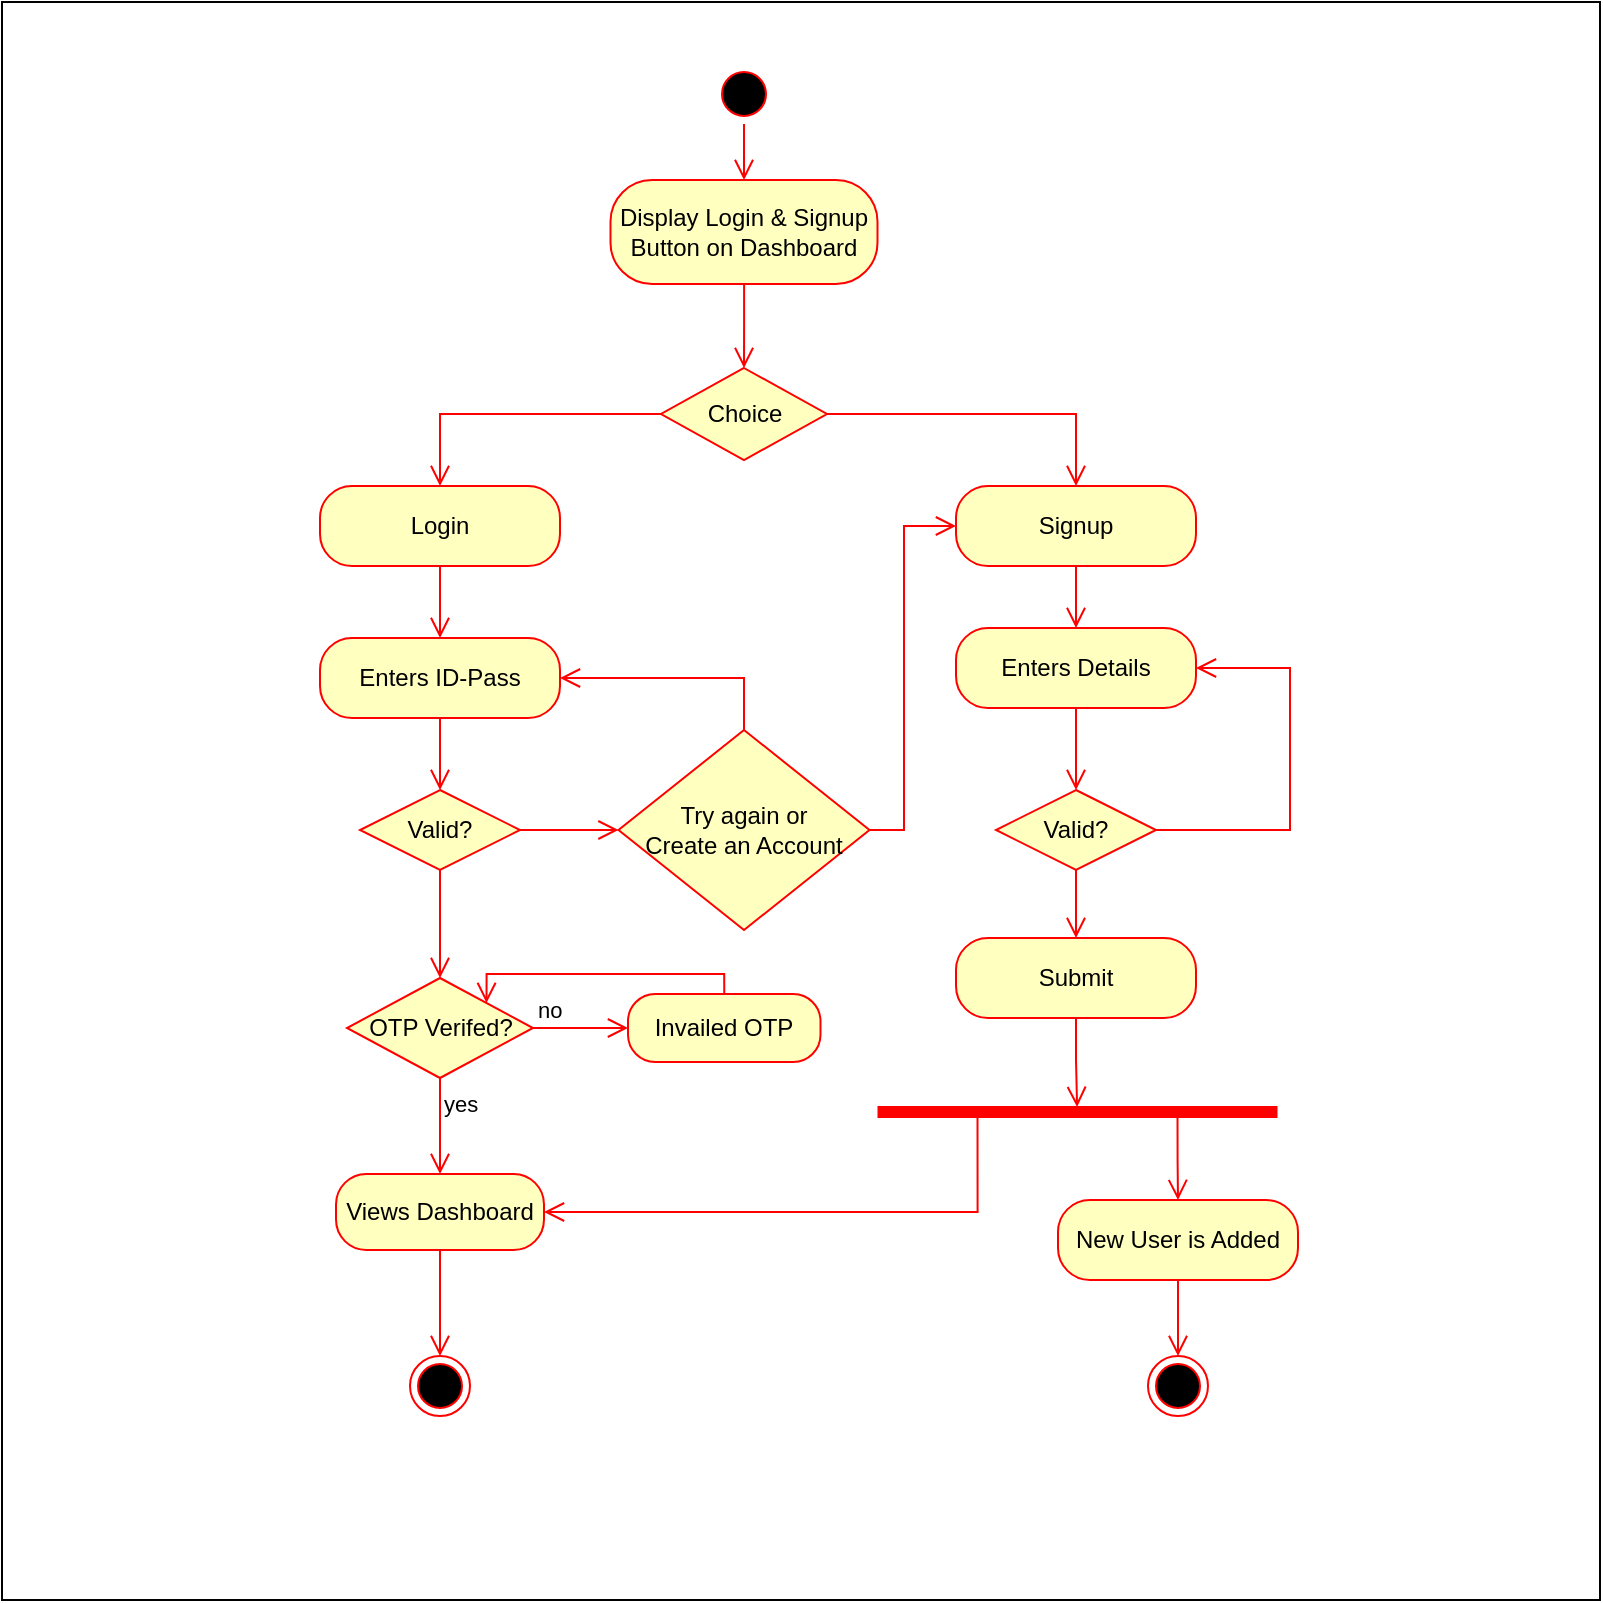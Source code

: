 <mxfile version="23.0.2" type="device">
  <diagram name="Page-1" id="rZ3fB_Lj-nCoUW7DsIBk">
    <mxGraphModel dx="3390" dy="1115" grid="0" gridSize="10" guides="1" tooltips="1" connect="1" arrows="1" fold="1" page="0" pageScale="1" pageWidth="827" pageHeight="1169" background="none" math="0" shadow="0">
      <root>
        <mxCell id="0" />
        <mxCell id="1" parent="0" />
        <mxCell id="ZLXSIqqdMGegG49gdqzn-32" value="" style="whiteSpace=wrap;html=1;aspect=fixed;fillColor=default;" parent="1" vertex="1">
          <mxGeometry x="-511" y="432" width="799" height="799" as="geometry" />
        </mxCell>
        <mxCell id="Xz81KR9OjZhJuZ7cvo-U-1" value="Login" style="rounded=1;whiteSpace=wrap;html=1;arcSize=40;fontColor=#000000;fillColor=#ffffc0;strokeColor=#ff0000;" parent="1" vertex="1">
          <mxGeometry x="-352" y="674" width="120" height="40" as="geometry" />
        </mxCell>
        <mxCell id="Xz81KR9OjZhJuZ7cvo-U-2" value="Enters ID-Pass" style="rounded=1;whiteSpace=wrap;html=1;arcSize=40;fontColor=#000000;fillColor=#ffffc0;strokeColor=#ff0000;" parent="1" vertex="1">
          <mxGeometry x="-352" y="750" width="120" height="40" as="geometry" />
        </mxCell>
        <mxCell id="Xz81KR9OjZhJuZ7cvo-U-3" value="" style="edgeStyle=orthogonalEdgeStyle;html=1;verticalAlign=bottom;endArrow=open;endSize=8;strokeColor=#ff0000;rounded=0;exitX=0.5;exitY=1;exitDx=0;exitDy=0;entryX=0.5;entryY=0;entryDx=0;entryDy=0;" parent="1" source="Xz81KR9OjZhJuZ7cvo-U-1" target="Xz81KR9OjZhJuZ7cvo-U-2" edge="1">
          <mxGeometry relative="1" as="geometry">
            <mxPoint x="-355" y="810" as="targetPoint" />
            <mxPoint x="-355" y="764" as="sourcePoint" />
          </mxGeometry>
        </mxCell>
        <mxCell id="Xz81KR9OjZhJuZ7cvo-U-4" value="Views Dashboard" style="rounded=1;whiteSpace=wrap;html=1;arcSize=40;fontColor=#000000;fillColor=#ffffc0;strokeColor=#ff0000;" parent="1" vertex="1">
          <mxGeometry x="-344" y="1018" width="104" height="38" as="geometry" />
        </mxCell>
        <mxCell id="Xz81KR9OjZhJuZ7cvo-U-7" value="Enters Details" style="rounded=1;whiteSpace=wrap;html=1;arcSize=40;fontColor=#000000;fillColor=#ffffc0;strokeColor=#ff0000;" parent="1" vertex="1">
          <mxGeometry x="-34" y="745" width="120" height="40" as="geometry" />
        </mxCell>
        <mxCell id="Xz81KR9OjZhJuZ7cvo-U-8" value="" style="ellipse;html=1;shape=startState;fillColor=#000000;strokeColor=#ff0000;" parent="1" vertex="1">
          <mxGeometry x="-155" y="463" width="30" height="30" as="geometry" />
        </mxCell>
        <mxCell id="Xz81KR9OjZhJuZ7cvo-U-9" value="" style="edgeStyle=orthogonalEdgeStyle;html=1;verticalAlign=bottom;endArrow=open;endSize=8;strokeColor=#ff0000;rounded=0;entryX=0.5;entryY=0;entryDx=0;entryDy=0;" parent="1" source="Xz81KR9OjZhJuZ7cvo-U-8" target="Xz81KR9OjZhJuZ7cvo-U-10" edge="1">
          <mxGeometry relative="1" as="geometry">
            <mxPoint x="-203" y="528" as="targetPoint" />
          </mxGeometry>
        </mxCell>
        <mxCell id="Xz81KR9OjZhJuZ7cvo-U-10" value="Display Login &amp;amp; Signup Button on Dashboard" style="rounded=1;whiteSpace=wrap;html=1;arcSize=40;fontColor=#000000;fillColor=#ffffc0;strokeColor=#ff0000;" parent="1" vertex="1">
          <mxGeometry x="-206.75" y="521" width="133.5" height="52" as="geometry" />
        </mxCell>
        <mxCell id="Xz81KR9OjZhJuZ7cvo-U-11" value="Valid?" style="rhombus;whiteSpace=wrap;html=1;fontColor=#000000;fillColor=#ffffc0;strokeColor=#ff0000;" parent="1" vertex="1">
          <mxGeometry x="-332" y="826" width="80" height="40" as="geometry" />
        </mxCell>
        <mxCell id="Xz81KR9OjZhJuZ7cvo-U-13" value="Signup" style="rounded=1;whiteSpace=wrap;html=1;arcSize=40;fontColor=#000000;fillColor=#ffffc0;strokeColor=#ff0000;" parent="1" vertex="1">
          <mxGeometry x="-34" y="674" width="120" height="40" as="geometry" />
        </mxCell>
        <mxCell id="Xz81KR9OjZhJuZ7cvo-U-14" value="Try again or &lt;br&gt;Create an Account" style="rhombus;whiteSpace=wrap;html=1;fontColor=#000000;fillColor=#ffffc0;strokeColor=#ff0000;" parent="1" vertex="1">
          <mxGeometry x="-202.75" y="796" width="125.5" height="100" as="geometry" />
        </mxCell>
        <mxCell id="Xz81KR9OjZhJuZ7cvo-U-16" value="New User is Added" style="rounded=1;whiteSpace=wrap;html=1;arcSize=40;fontColor=#000000;fillColor=#ffffc0;strokeColor=#ff0000;" parent="1" vertex="1">
          <mxGeometry x="17" y="1031" width="120" height="40" as="geometry" />
        </mxCell>
        <mxCell id="Xz81KR9OjZhJuZ7cvo-U-19" value="" style="ellipse;html=1;shape=endState;fillColor=#000000;strokeColor=#ff0000;" parent="1" vertex="1">
          <mxGeometry x="-307" y="1109" width="30" height="30" as="geometry" />
        </mxCell>
        <mxCell id="Xz81KR9OjZhJuZ7cvo-U-23" value="" style="edgeStyle=orthogonalEdgeStyle;html=1;verticalAlign=bottom;endArrow=open;endSize=8;strokeColor=#ff0000;rounded=0;entryX=0.5;entryY=0;entryDx=0;entryDy=0;" parent="1" source="Xz81KR9OjZhJuZ7cvo-U-10" target="vo6r0UOSp1VTLgmbMCyS-1" edge="1">
          <mxGeometry relative="1" as="geometry">
            <mxPoint x="-331" y="546" as="targetPoint" />
          </mxGeometry>
        </mxCell>
        <mxCell id="vo6r0UOSp1VTLgmbMCyS-1" value="Choice" style="rhombus;whiteSpace=wrap;html=1;fontColor=#000000;fillColor=#ffffc0;strokeColor=#ff0000;" parent="1" vertex="1">
          <mxGeometry x="-181.5" y="615" width="83" height="46" as="geometry" />
        </mxCell>
        <mxCell id="vo6r0UOSp1VTLgmbMCyS-2" value="" style="edgeStyle=orthogonalEdgeStyle;html=1;verticalAlign=bottom;endArrow=open;endSize=8;strokeColor=#ff0000;rounded=0;entryX=0.5;entryY=0;entryDx=0;entryDy=0;exitX=1;exitY=0.5;exitDx=0;exitDy=0;" parent="1" source="vo6r0UOSp1VTLgmbMCyS-1" target="Xz81KR9OjZhJuZ7cvo-U-13" edge="1">
          <mxGeometry relative="1" as="geometry">
            <mxPoint x="-130" y="625" as="targetPoint" />
            <mxPoint x="-130" y="576" as="sourcePoint" />
          </mxGeometry>
        </mxCell>
        <mxCell id="ZLXSIqqdMGegG49gdqzn-1" value="" style="edgeStyle=orthogonalEdgeStyle;html=1;verticalAlign=bottom;endArrow=open;endSize=8;strokeColor=#ff0000;rounded=0;entryX=0.5;entryY=0;entryDx=0;entryDy=0;exitX=0;exitY=0.5;exitDx=0;exitDy=0;" parent="1" source="vo6r0UOSp1VTLgmbMCyS-1" target="Xz81KR9OjZhJuZ7cvo-U-1" edge="1">
          <mxGeometry relative="1" as="geometry">
            <mxPoint x="-1" y="648" as="targetPoint" />
            <mxPoint x="-88" y="648" as="sourcePoint" />
          </mxGeometry>
        </mxCell>
        <mxCell id="ZLXSIqqdMGegG49gdqzn-2" value="" style="edgeStyle=orthogonalEdgeStyle;html=1;verticalAlign=bottom;endArrow=open;endSize=8;strokeColor=#ff0000;rounded=0;exitX=0.5;exitY=1;exitDx=0;exitDy=0;entryX=0.5;entryY=0;entryDx=0;entryDy=0;" parent="1" source="Xz81KR9OjZhJuZ7cvo-U-2" target="Xz81KR9OjZhJuZ7cvo-U-11" edge="1">
          <mxGeometry relative="1" as="geometry">
            <mxPoint x="-355" y="705" as="targetPoint" />
            <mxPoint x="-355" y="668" as="sourcePoint" />
          </mxGeometry>
        </mxCell>
        <mxCell id="ZLXSIqqdMGegG49gdqzn-3" value="" style="edgeStyle=orthogonalEdgeStyle;html=1;verticalAlign=bottom;endArrow=open;endSize=8;strokeColor=#ff0000;rounded=0;entryX=0;entryY=0.5;entryDx=0;entryDy=0;exitX=1;exitY=0.5;exitDx=0;exitDy=0;" parent="1" source="Xz81KR9OjZhJuZ7cvo-U-11" target="Xz81KR9OjZhJuZ7cvo-U-14" edge="1">
          <mxGeometry relative="1" as="geometry">
            <mxPoint x="-224" y="846" as="targetPoint" />
            <mxPoint x="-153" y="865" as="sourcePoint" />
          </mxGeometry>
        </mxCell>
        <mxCell id="ZLXSIqqdMGegG49gdqzn-4" value="" style="edgeStyle=orthogonalEdgeStyle;html=1;verticalAlign=bottom;endArrow=open;endSize=8;strokeColor=#ff0000;rounded=0;exitX=0.5;exitY=1;exitDx=0;exitDy=0;entryX=0.5;entryY=0;entryDx=0;entryDy=0;" parent="1" source="Xz81KR9OjZhJuZ7cvo-U-11" target="VAmNz21L5mMga8rhSbjg-10" edge="1">
          <mxGeometry relative="1" as="geometry">
            <mxPoint x="-292" y="907.5" as="targetPoint" />
            <mxPoint x="-282" y="800" as="sourcePoint" />
          </mxGeometry>
        </mxCell>
        <mxCell id="ZLXSIqqdMGegG49gdqzn-5" value="" style="edgeStyle=orthogonalEdgeStyle;html=1;verticalAlign=bottom;endArrow=open;endSize=8;strokeColor=#ff0000;rounded=0;exitX=0.5;exitY=1;exitDx=0;exitDy=0;entryX=0.5;entryY=0;entryDx=0;entryDy=0;" parent="1" source="Xz81KR9OjZhJuZ7cvo-U-4" target="Xz81KR9OjZhJuZ7cvo-U-19" edge="1">
          <mxGeometry relative="1" as="geometry">
            <mxPoint x="-282" y="1024" as="targetPoint" />
            <mxPoint x="-282" y="994" as="sourcePoint" />
          </mxGeometry>
        </mxCell>
        <mxCell id="ZLXSIqqdMGegG49gdqzn-17" value="Submit" style="rounded=1;whiteSpace=wrap;html=1;arcSize=40;fontColor=#000000;fillColor=#ffffc0;strokeColor=#ff0000;" parent="1" vertex="1">
          <mxGeometry x="-34" y="900" width="120" height="40" as="geometry" />
        </mxCell>
        <mxCell id="ZLXSIqqdMGegG49gdqzn-18" value="" style="edgeStyle=orthogonalEdgeStyle;html=1;verticalAlign=bottom;endArrow=open;endSize=8;strokeColor=#ff0000;rounded=0;entryX=0;entryY=0.5;entryDx=0;entryDy=0;exitX=1;exitY=0.5;exitDx=0;exitDy=0;" parent="1" source="Xz81KR9OjZhJuZ7cvo-U-14" target="Xz81KR9OjZhJuZ7cvo-U-13" edge="1">
          <mxGeometry relative="1" as="geometry">
            <mxPoint x="-193" y="856" as="targetPoint" />
            <mxPoint x="-242" y="856" as="sourcePoint" />
            <Array as="points">
              <mxPoint x="-60" y="846" />
              <mxPoint x="-60" y="694" />
            </Array>
          </mxGeometry>
        </mxCell>
        <mxCell id="ZLXSIqqdMGegG49gdqzn-19" value="" style="edgeStyle=orthogonalEdgeStyle;html=1;verticalAlign=bottom;endArrow=open;endSize=8;strokeColor=#ff0000;rounded=0;exitX=0.5;exitY=1;exitDx=0;exitDy=0;entryX=0.5;entryY=0;entryDx=0;entryDy=0;" parent="1" source="Xz81KR9OjZhJuZ7cvo-U-13" target="Xz81KR9OjZhJuZ7cvo-U-7" edge="1">
          <mxGeometry relative="1" as="geometry">
            <mxPoint x="-282" y="760" as="targetPoint" />
            <mxPoint x="-282" y="724" as="sourcePoint" />
          </mxGeometry>
        </mxCell>
        <mxCell id="ZLXSIqqdMGegG49gdqzn-21" value="" style="edgeStyle=orthogonalEdgeStyle;html=1;verticalAlign=bottom;endArrow=open;endSize=8;strokeColor=#ff0000;rounded=0;exitX=0.5;exitY=1;exitDx=0;exitDy=0;entryX=0.499;entryY=0.249;entryDx=0;entryDy=0;entryPerimeter=0;" parent="1" source="ZLXSIqqdMGegG49gdqzn-17" target="ZLXSIqqdMGegG49gdqzn-22" edge="1">
          <mxGeometry relative="1" as="geometry">
            <mxPoint x="-18.75" y="911" as="targetPoint" />
            <mxPoint x="-18.75" y="875" as="sourcePoint" />
          </mxGeometry>
        </mxCell>
        <mxCell id="ZLXSIqqdMGegG49gdqzn-22" value="" style="shape=line;html=1;strokeWidth=6;strokeColor=#ff0000;" parent="1" vertex="1">
          <mxGeometry x="-73.25" y="982" width="200" height="10" as="geometry" />
        </mxCell>
        <mxCell id="ZLXSIqqdMGegG49gdqzn-23" value="" style="edgeStyle=orthogonalEdgeStyle;html=1;verticalAlign=bottom;endArrow=open;endSize=8;strokeColor=#ff0000;rounded=0;entryX=0.5;entryY=0;entryDx=0;entryDy=0;exitX=0.75;exitY=0.5;exitDx=0;exitDy=0;exitPerimeter=0;" parent="1" source="ZLXSIqqdMGegG49gdqzn-22" target="Xz81KR9OjZhJuZ7cvo-U-16" edge="1">
          <mxGeometry relative="1" as="geometry">
            <mxPoint x="113" y="1062" as="targetPoint" />
            <mxPoint x="109.805" y="992" as="sourcePoint" />
          </mxGeometry>
        </mxCell>
        <mxCell id="ZLXSIqqdMGegG49gdqzn-28" value="" style="html=1;verticalAlign=bottom;endArrow=open;endSize=8;strokeColor=#ff0000;rounded=0;entryX=1;entryY=0.5;entryDx=0;entryDy=0;exitX=0.25;exitY=0.5;exitDx=0;exitDy=0;exitPerimeter=0;edgeStyle=orthogonalEdgeStyle;" parent="1" source="ZLXSIqqdMGegG49gdqzn-22" target="Xz81KR9OjZhJuZ7cvo-U-4" edge="1">
          <mxGeometry relative="1" as="geometry">
            <mxPoint x="87" y="969" as="targetPoint" />
            <mxPoint x="87" y="917" as="sourcePoint" />
            <Array as="points">
              <mxPoint x="-23" y="1037" />
            </Array>
          </mxGeometry>
        </mxCell>
        <mxCell id="ZLXSIqqdMGegG49gdqzn-29" value="" style="edgeStyle=orthogonalEdgeStyle;html=1;verticalAlign=bottom;endArrow=open;endSize=8;strokeColor=#ff0000;rounded=0;exitX=0.5;exitY=1;exitDx=0;exitDy=0;entryX=0.5;entryY=0;entryDx=0;entryDy=0;" parent="1" source="Xz81KR9OjZhJuZ7cvo-U-16" target="ZLXSIqqdMGegG49gdqzn-30" edge="1">
          <mxGeometry relative="1" as="geometry">
            <mxPoint x="87" y="1039" as="targetPoint" />
            <mxPoint x="77" y="1089" as="sourcePoint" />
          </mxGeometry>
        </mxCell>
        <mxCell id="ZLXSIqqdMGegG49gdqzn-30" value="" style="ellipse;html=1;shape=endState;fillColor=#000000;strokeColor=#ff0000;" parent="1" vertex="1">
          <mxGeometry x="62" y="1109" width="30" height="30" as="geometry" />
        </mxCell>
        <mxCell id="ZLXSIqqdMGegG49gdqzn-31" value="" style="edgeStyle=orthogonalEdgeStyle;html=1;verticalAlign=bottom;endArrow=open;endSize=8;strokeColor=#ff0000;rounded=0;entryX=1;entryY=0.5;entryDx=0;entryDy=0;exitX=0.5;exitY=0;exitDx=0;exitDy=0;" parent="1" source="Xz81KR9OjZhJuZ7cvo-U-14" target="Xz81KR9OjZhJuZ7cvo-U-2" edge="1">
          <mxGeometry relative="1" as="geometry">
            <mxPoint x="-193" y="856" as="targetPoint" />
            <mxPoint x="-242" y="856" as="sourcePoint" />
          </mxGeometry>
        </mxCell>
        <mxCell id="VAmNz21L5mMga8rhSbjg-1" value="Valid?" style="rhombus;whiteSpace=wrap;html=1;fontColor=#000000;fillColor=#ffffc0;strokeColor=#ff0000;" vertex="1" parent="1">
          <mxGeometry x="-14" y="826" width="80" height="40" as="geometry" />
        </mxCell>
        <mxCell id="VAmNz21L5mMga8rhSbjg-2" value="" style="edgeStyle=orthogonalEdgeStyle;html=1;verticalAlign=bottom;endArrow=open;endSize=8;strokeColor=#ff0000;rounded=0;exitX=0.5;exitY=1;exitDx=0;exitDy=0;entryX=0.5;entryY=0;entryDx=0;entryDy=0;" edge="1" target="VAmNz21L5mMga8rhSbjg-1" parent="1" source="Xz81KR9OjZhJuZ7cvo-U-7">
          <mxGeometry relative="1" as="geometry">
            <mxPoint x="90" y="693" as="targetPoint" />
            <mxPoint x="153" y="778" as="sourcePoint" />
          </mxGeometry>
        </mxCell>
        <mxCell id="VAmNz21L5mMga8rhSbjg-3" value="" style="edgeStyle=orthogonalEdgeStyle;html=1;verticalAlign=bottom;endArrow=open;endSize=8;strokeColor=#ff0000;rounded=0;entryX=1;entryY=0.5;entryDx=0;entryDy=0;exitX=1;exitY=0.5;exitDx=0;exitDy=0;" edge="1" source="VAmNz21L5mMga8rhSbjg-1" parent="1" target="Xz81KR9OjZhJuZ7cvo-U-7">
          <mxGeometry relative="1" as="geometry">
            <mxPoint x="242" y="834" as="targetPoint" />
            <mxPoint x="292" y="853" as="sourcePoint" />
            <Array as="points">
              <mxPoint x="133" y="846" />
              <mxPoint x="133" y="765" />
            </Array>
          </mxGeometry>
        </mxCell>
        <mxCell id="VAmNz21L5mMga8rhSbjg-4" value="" style="edgeStyle=orthogonalEdgeStyle;html=1;verticalAlign=bottom;endArrow=open;endSize=8;strokeColor=#ff0000;rounded=0;exitX=0.5;exitY=1;exitDx=0;exitDy=0;entryX=0.5;entryY=0;entryDx=0;entryDy=0;" edge="1" source="VAmNz21L5mMga8rhSbjg-1" parent="1" target="ZLXSIqqdMGegG49gdqzn-17">
          <mxGeometry relative="1" as="geometry">
            <mxPoint x="152.7" y="910" as="targetPoint" />
            <mxPoint x="152.7" y="858" as="sourcePoint" />
          </mxGeometry>
        </mxCell>
        <mxCell id="VAmNz21L5mMga8rhSbjg-10" value="OTP Verifed?" style="rhombus;whiteSpace=wrap;html=1;fontColor=#000000;fillColor=#ffffc0;strokeColor=#ff0000;" vertex="1" parent="1">
          <mxGeometry x="-338.5" y="920" width="93" height="50" as="geometry" />
        </mxCell>
        <mxCell id="VAmNz21L5mMga8rhSbjg-11" value="no" style="html=1;align=left;verticalAlign=bottom;endArrow=open;endSize=8;strokeColor=#ff0000;rounded=0;entryX=0;entryY=0.5;entryDx=0;entryDy=0;exitX=1;exitY=0.5;exitDx=0;exitDy=0;edgeStyle=orthogonalEdgeStyle;" edge="1" source="VAmNz21L5mMga8rhSbjg-10" parent="1" target="VAmNz21L5mMga8rhSbjg-14">
          <mxGeometry x="-1" relative="1" as="geometry">
            <mxPoint x="-152" y="937" as="targetPoint" />
          </mxGeometry>
        </mxCell>
        <mxCell id="VAmNz21L5mMga8rhSbjg-12" value="yes" style="edgeStyle=orthogonalEdgeStyle;html=1;align=left;verticalAlign=top;endArrow=open;endSize=8;strokeColor=#ff0000;rounded=0;entryX=0.5;entryY=0;entryDx=0;entryDy=0;" edge="1" source="VAmNz21L5mMga8rhSbjg-10" parent="1" target="Xz81KR9OjZhJuZ7cvo-U-4">
          <mxGeometry x="-1" relative="1" as="geometry">
            <mxPoint x="-292" y="1017" as="targetPoint" />
          </mxGeometry>
        </mxCell>
        <mxCell id="VAmNz21L5mMga8rhSbjg-14" value="Invailed OTP" style="rounded=1;whiteSpace=wrap;html=1;arcSize=40;fontColor=#000000;fillColor=#ffffc0;strokeColor=#ff0000;" vertex="1" parent="1">
          <mxGeometry x="-198" y="928" width="96.25" height="34" as="geometry" />
        </mxCell>
        <mxCell id="VAmNz21L5mMga8rhSbjg-15" value="" style="html=1;verticalAlign=bottom;endArrow=open;endSize=8;strokeColor=#ff0000;rounded=0;exitX=0.5;exitY=0;exitDx=0;exitDy=0;entryX=1;entryY=0;entryDx=0;entryDy=0;edgeStyle=orthogonalEdgeStyle;" edge="1" parent="1" source="VAmNz21L5mMga8rhSbjg-14" target="VAmNz21L5mMga8rhSbjg-10">
          <mxGeometry relative="1" as="geometry">
            <mxPoint x="37" y="994" as="targetPoint" />
            <mxPoint x="36" y="950" as="sourcePoint" />
            <Array as="points">
              <mxPoint x="-150" y="918" />
              <mxPoint x="-269" y="918" />
            </Array>
          </mxGeometry>
        </mxCell>
      </root>
    </mxGraphModel>
  </diagram>
</mxfile>
